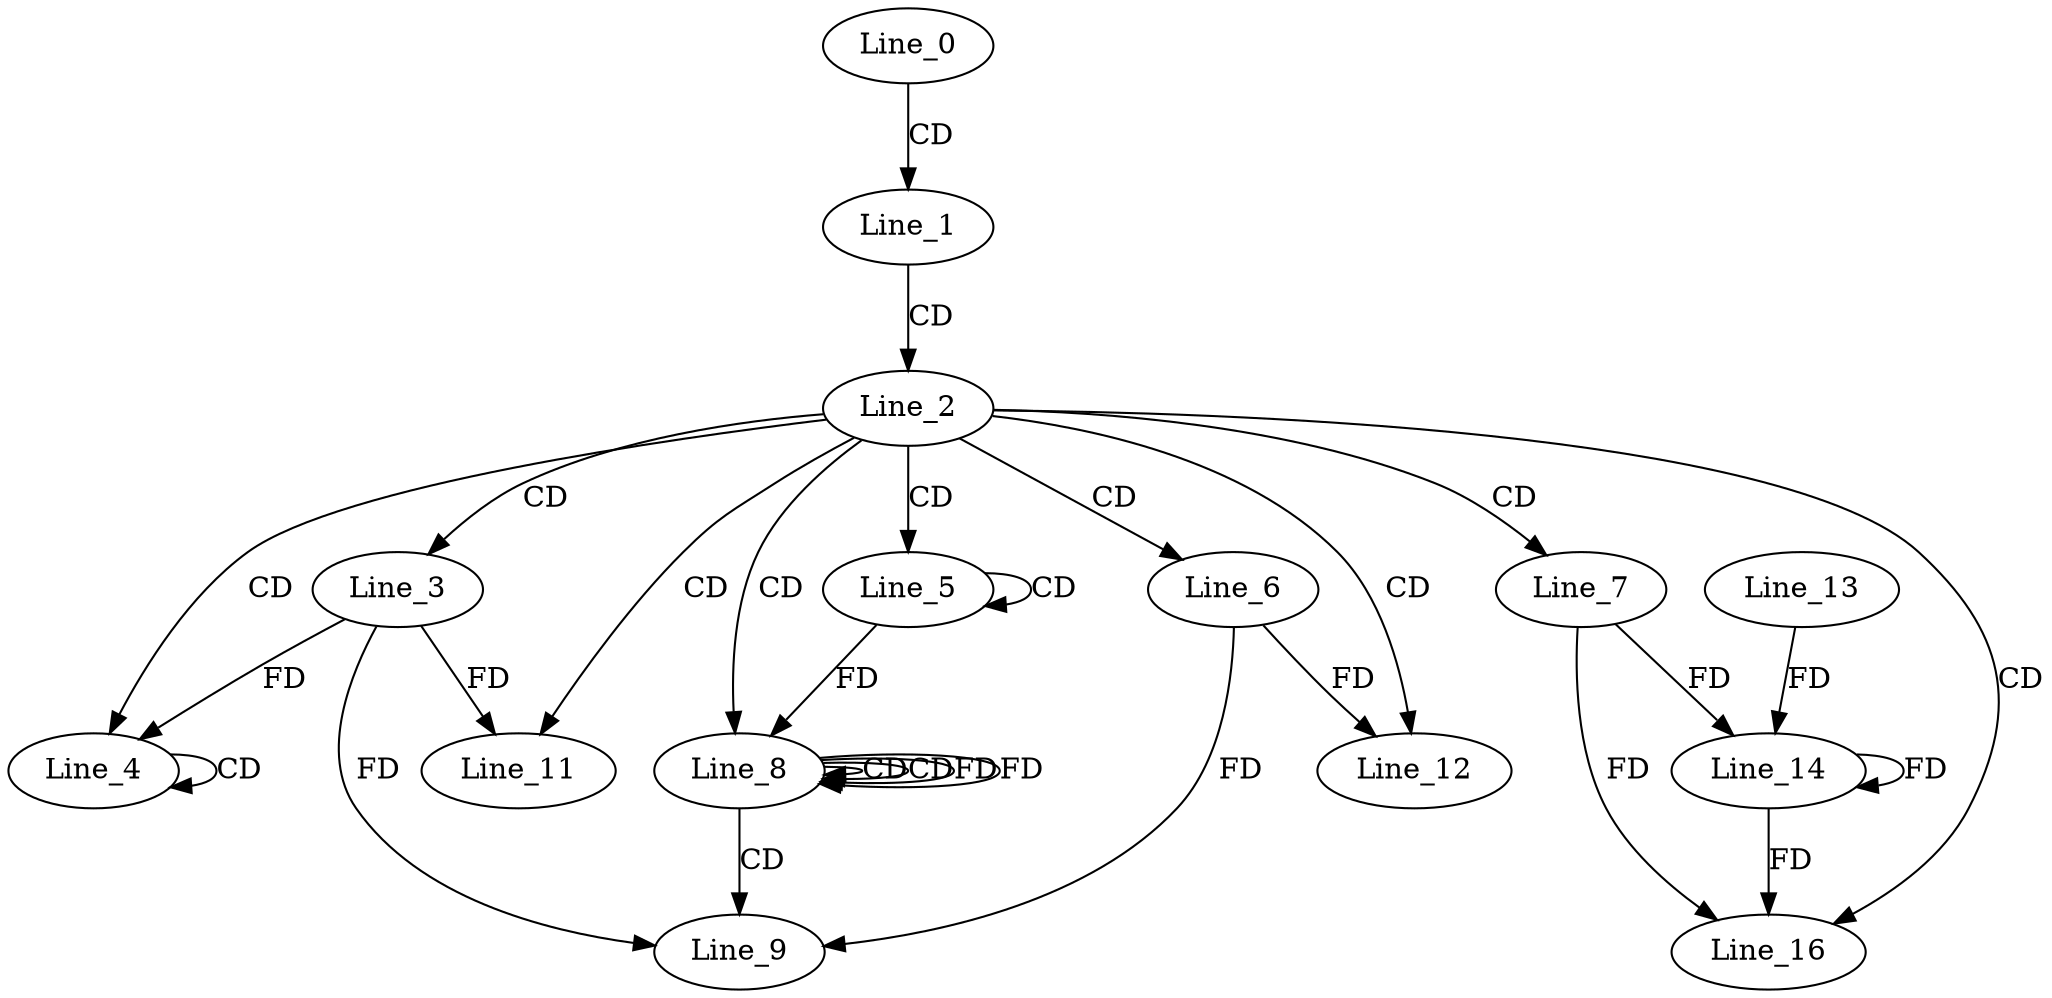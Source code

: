 digraph G {
  Line_0;
  Line_1;
  Line_2;
  Line_3;
  Line_4;
  Line_4;
  Line_4;
  Line_5;
  Line_5;
  Line_6;
  Line_7;
  Line_8;
  Line_8;
  Line_8;
  Line_9;
  Line_9;
  Line_11;
  Line_12;
  Line_14;
  Line_13;
  Line_16;
  Line_0 -> Line_1 [ label="CD" ];
  Line_1 -> Line_2 [ label="CD" ];
  Line_2 -> Line_3 [ label="CD" ];
  Line_2 -> Line_4 [ label="CD" ];
  Line_4 -> Line_4 [ label="CD" ];
  Line_3 -> Line_4 [ label="FD" ];
  Line_2 -> Line_5 [ label="CD" ];
  Line_5 -> Line_5 [ label="CD" ];
  Line_2 -> Line_6 [ label="CD" ];
  Line_2 -> Line_7 [ label="CD" ];
  Line_2 -> Line_8 [ label="CD" ];
  Line_8 -> Line_8 [ label="CD" ];
  Line_5 -> Line_8 [ label="FD" ];
  Line_8 -> Line_8 [ label="CD" ];
  Line_8 -> Line_8 [ label="FD" ];
  Line_8 -> Line_9 [ label="CD" ];
  Line_6 -> Line_9 [ label="FD" ];
  Line_3 -> Line_9 [ label="FD" ];
  Line_2 -> Line_11 [ label="CD" ];
  Line_3 -> Line_11 [ label="FD" ];
  Line_2 -> Line_12 [ label="CD" ];
  Line_6 -> Line_12 [ label="FD" ];
  Line_7 -> Line_14 [ label="FD" ];
  Line_14 -> Line_14 [ label="FD" ];
  Line_13 -> Line_14 [ label="FD" ];
  Line_2 -> Line_16 [ label="CD" ];
  Line_7 -> Line_16 [ label="FD" ];
  Line_14 -> Line_16 [ label="FD" ];
  Line_8 -> Line_8 [ label="FD" ];
}
